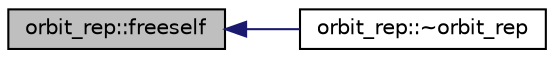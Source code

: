 digraph "orbit_rep::freeself"
{
  edge [fontname="Helvetica",fontsize="10",labelfontname="Helvetica",labelfontsize="10"];
  node [fontname="Helvetica",fontsize="10",shape=record];
  rankdir="LR";
  Node9 [label="orbit_rep::freeself",height=0.2,width=0.4,color="black", fillcolor="grey75", style="filled", fontcolor="black"];
  Node9 -> Node10 [dir="back",color="midnightblue",fontsize="10",style="solid",fontname="Helvetica"];
  Node10 [label="orbit_rep::~orbit_rep",height=0.2,width=0.4,color="black", fillcolor="white", style="filled",URL="$de/d08/classorbit__rep.html#a72d5955dc2387f970d3f95511cb87597"];
}
